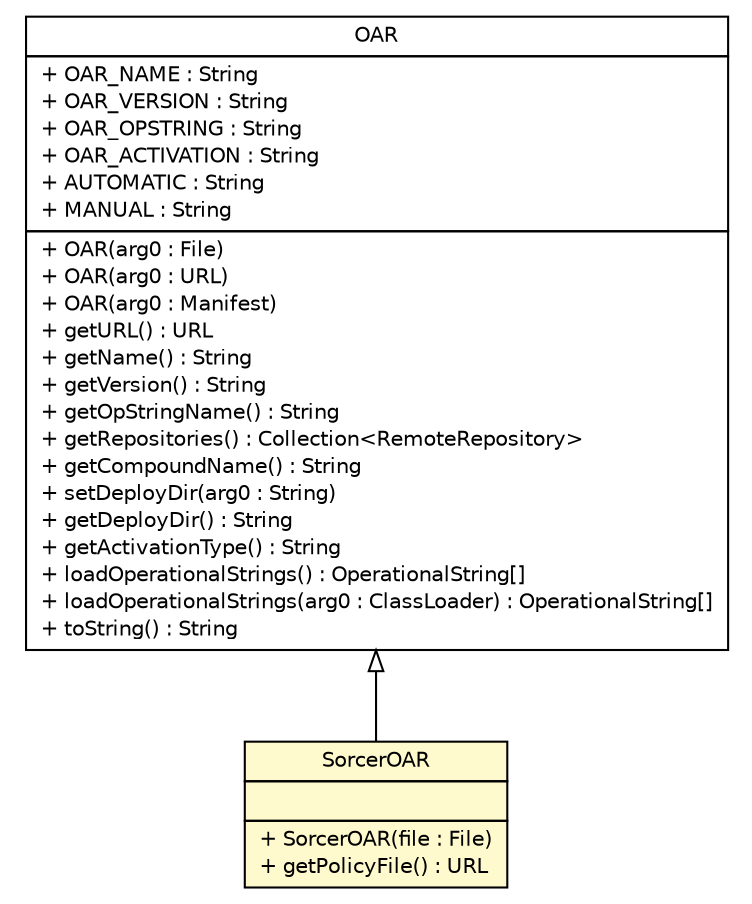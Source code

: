 #!/usr/local/bin/dot
#
# Class diagram 
# Generated by UMLGraph version R5_6 (http://www.umlgraph.org/)
#

digraph G {
	edge [fontname="Helvetica",fontsize=10,labelfontname="Helvetica",labelfontsize=10];
	node [fontname="Helvetica",fontsize=10,shape=plaintext];
	nodesep=0.25;
	ranksep=0.5;
	// sorcer.boot.SorcerOAR
	c327411 [label=<<table title="sorcer.boot.SorcerOAR" border="0" cellborder="1" cellspacing="0" cellpadding="2" port="p" bgcolor="lemonChiffon" href="./SorcerOAR.html">
		<tr><td><table border="0" cellspacing="0" cellpadding="1">
<tr><td align="center" balign="center"> SorcerOAR </td></tr>
		</table></td></tr>
		<tr><td><table border="0" cellspacing="0" cellpadding="1">
<tr><td align="left" balign="left">  </td></tr>
		</table></td></tr>
		<tr><td><table border="0" cellspacing="0" cellpadding="1">
<tr><td align="left" balign="left"> + SorcerOAR(file : File) </td></tr>
<tr><td align="left" balign="left"> + getPolicyFile() : URL </td></tr>
		</table></td></tr>
		</table>>, URL="./SorcerOAR.html", fontname="Helvetica", fontcolor="black", fontsize=10.0];
	//sorcer.boot.SorcerOAR extends org.rioproject.impl.opstring.OAR
	c327493:p -> c327411:p [dir=back,arrowtail=empty];
	// org.rioproject.impl.opstring.OAR
	c327493 [label=<<table title="org.rioproject.impl.opstring.OAR" border="0" cellborder="1" cellspacing="0" cellpadding="2" port="p">
		<tr><td><table border="0" cellspacing="0" cellpadding="1">
<tr><td align="center" balign="center"> OAR </td></tr>
		</table></td></tr>
		<tr><td><table border="0" cellspacing="0" cellpadding="1">
<tr><td align="left" balign="left"> + OAR_NAME : String </td></tr>
<tr><td align="left" balign="left"> + OAR_VERSION : String </td></tr>
<tr><td align="left" balign="left"> + OAR_OPSTRING : String </td></tr>
<tr><td align="left" balign="left"> + OAR_ACTIVATION : String </td></tr>
<tr><td align="left" balign="left"> + AUTOMATIC : String </td></tr>
<tr><td align="left" balign="left"> + MANUAL : String </td></tr>
		</table></td></tr>
		<tr><td><table border="0" cellspacing="0" cellpadding="1">
<tr><td align="left" balign="left"> + OAR(arg0 : File) </td></tr>
<tr><td align="left" balign="left"> + OAR(arg0 : URL) </td></tr>
<tr><td align="left" balign="left"> + OAR(arg0 : Manifest) </td></tr>
<tr><td align="left" balign="left"> + getURL() : URL </td></tr>
<tr><td align="left" balign="left"> + getName() : String </td></tr>
<tr><td align="left" balign="left"> + getVersion() : String </td></tr>
<tr><td align="left" balign="left"> + getOpStringName() : String </td></tr>
<tr><td align="left" balign="left"> + getRepositories() : Collection&lt;RemoteRepository&gt; </td></tr>
<tr><td align="left" balign="left"> + getCompoundName() : String </td></tr>
<tr><td align="left" balign="left"> + setDeployDir(arg0 : String) </td></tr>
<tr><td align="left" balign="left"> + getDeployDir() : String </td></tr>
<tr><td align="left" balign="left"> + getActivationType() : String </td></tr>
<tr><td align="left" balign="left"> + loadOperationalStrings() : OperationalString[] </td></tr>
<tr><td align="left" balign="left"> + loadOperationalStrings(arg0 : ClassLoader) : OperationalString[] </td></tr>
<tr><td align="left" balign="left"> + toString() : String </td></tr>
		</table></td></tr>
		</table>>, URL="null", fontname="Helvetica", fontcolor="black", fontsize=10.0];
}

